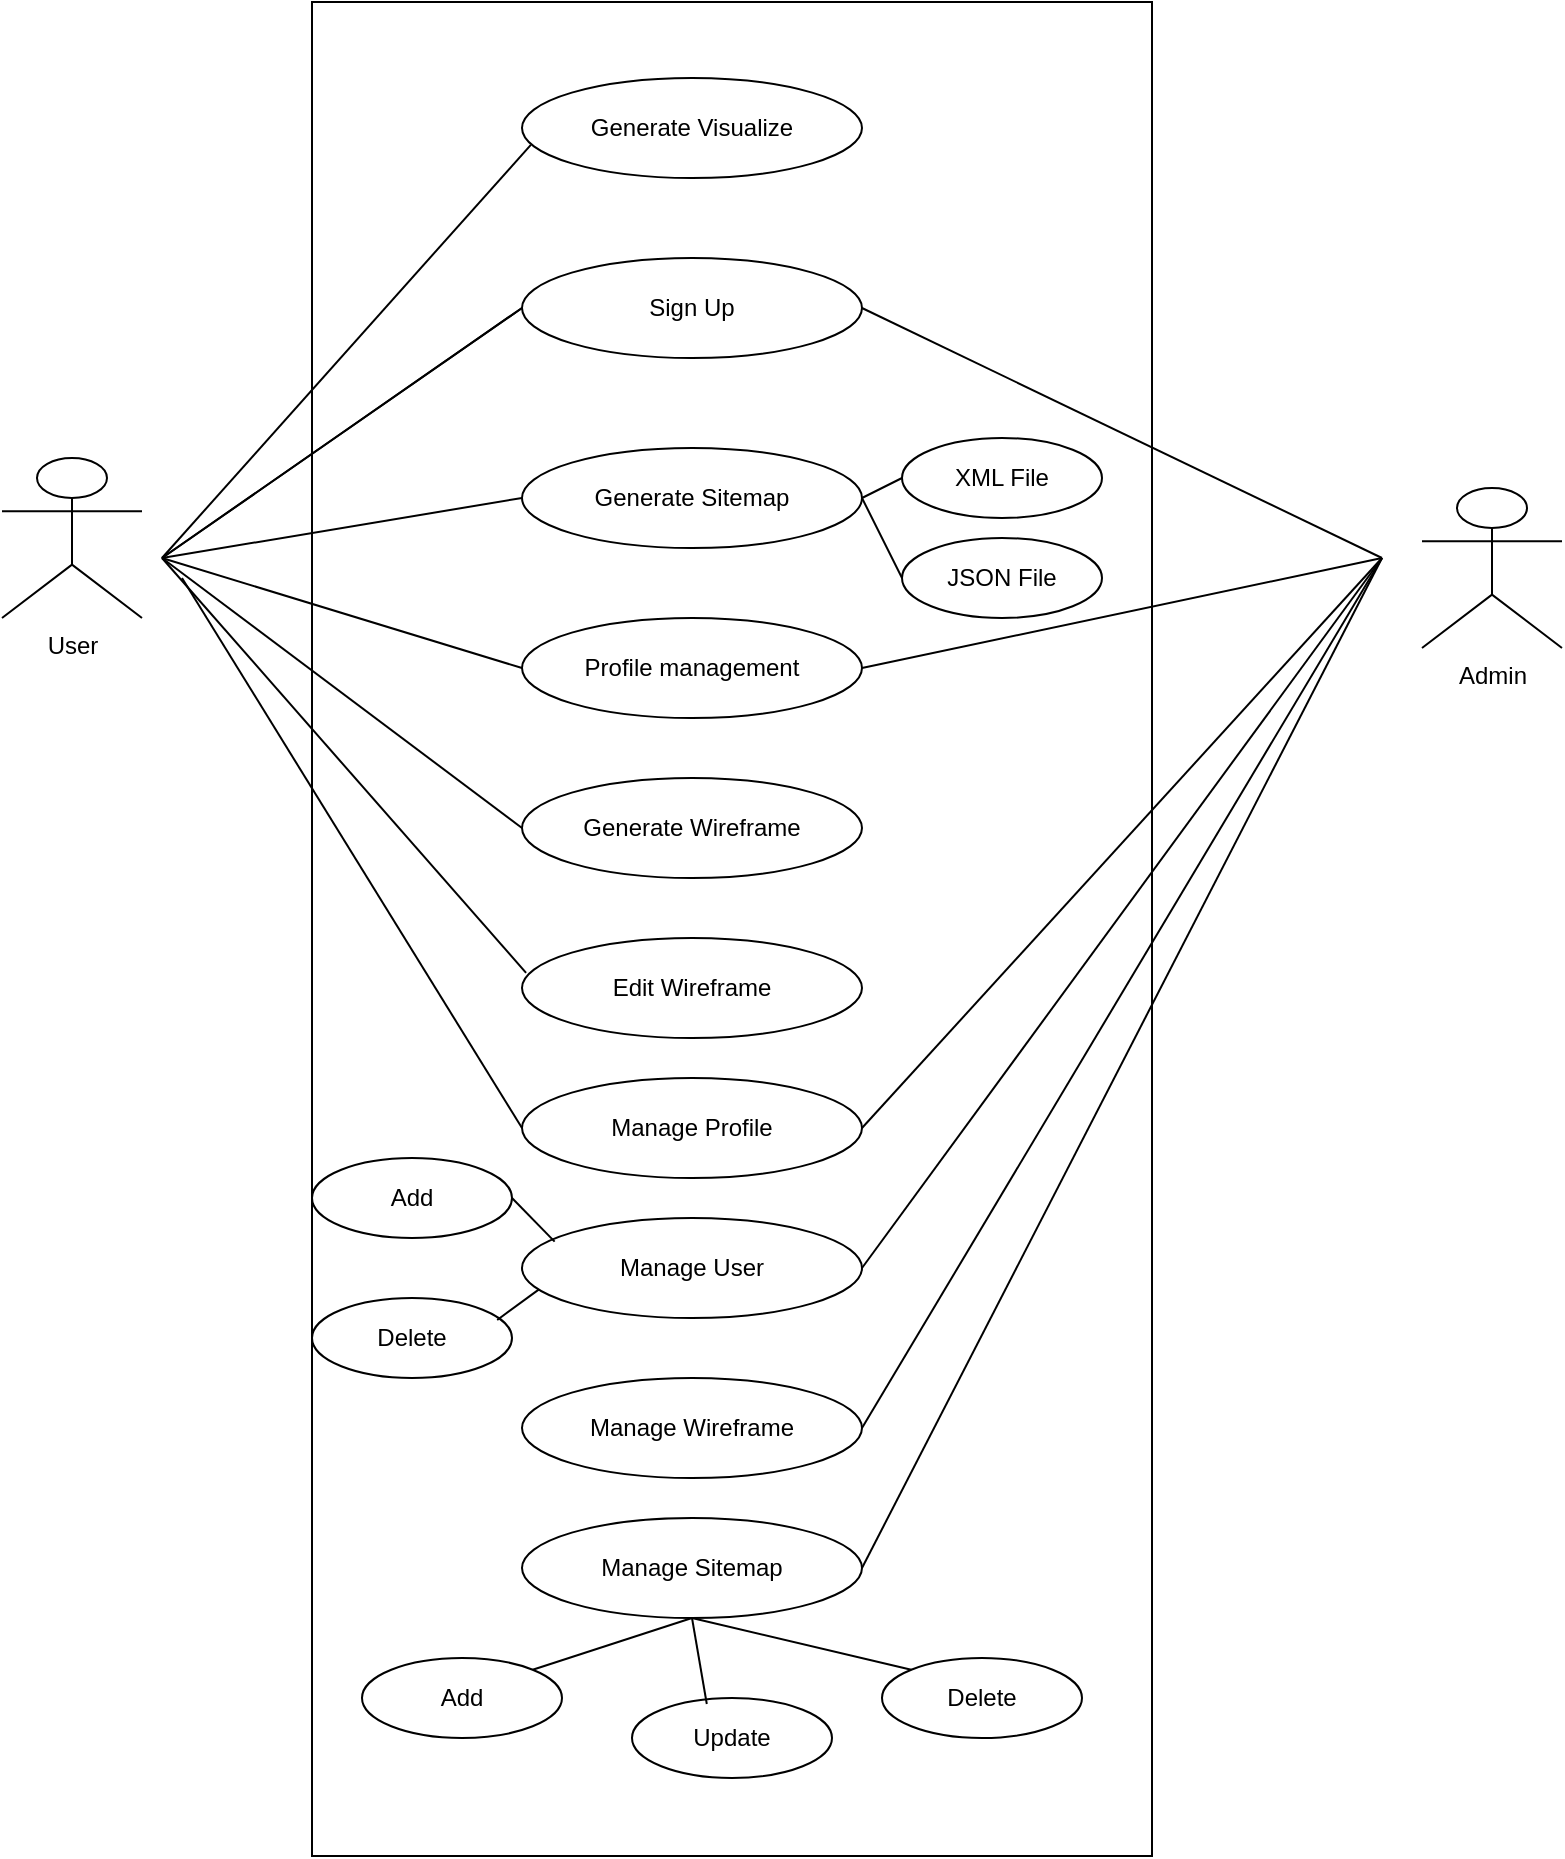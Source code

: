 <mxfile version="23.1.6" type="github">
  <diagram name="Page-1" id="3bf9l7X1eIORgtncd7hq">
    <mxGraphModel dx="1050" dy="603" grid="1" gridSize="10" guides="1" tooltips="1" connect="1" arrows="1" fold="1" page="1" pageScale="1" pageWidth="850" pageHeight="1100" math="0" shadow="0">
      <root>
        <mxCell id="0" />
        <mxCell id="1" parent="0" />
        <mxCell id="Alab3CcUGqRtzcivUk8b-47" value="" style="rounded=0;whiteSpace=wrap;html=1;" parent="1" vertex="1">
          <mxGeometry x="215" y="192" width="420" height="927" as="geometry" />
        </mxCell>
        <mxCell id="Alab3CcUGqRtzcivUk8b-1" value="User" style="shape=umlActor;verticalLabelPosition=bottom;verticalAlign=top;html=1;outlineConnect=0;" parent="1" vertex="1">
          <mxGeometry x="60" y="420" width="70" height="80" as="geometry" />
        </mxCell>
        <mxCell id="Alab3CcUGqRtzcivUk8b-4" value="Generate Visualize" style="ellipse;whiteSpace=wrap;html=1;" parent="1" vertex="1">
          <mxGeometry x="320" y="230" width="170" height="50" as="geometry" />
        </mxCell>
        <mxCell id="Alab3CcUGqRtzcivUk8b-38" value="Sign Up" style="ellipse;whiteSpace=wrap;html=1;" parent="1" vertex="1">
          <mxGeometry x="320" y="320" width="170" height="50" as="geometry" />
        </mxCell>
        <mxCell id="Alab3CcUGqRtzcivUk8b-41" value="Generate Sitemap" style="ellipse;whiteSpace=wrap;html=1;" parent="1" vertex="1">
          <mxGeometry x="320" y="415" width="170" height="50" as="geometry" />
        </mxCell>
        <mxCell id="Alab3CcUGqRtzcivUk8b-42" value="Profile management" style="ellipse;whiteSpace=wrap;html=1;" parent="1" vertex="1">
          <mxGeometry x="320" y="500" width="170" height="50" as="geometry" />
        </mxCell>
        <mxCell id="Alab3CcUGqRtzcivUk8b-43" value="Generate Wireframe" style="ellipse;whiteSpace=wrap;html=1;" parent="1" vertex="1">
          <mxGeometry x="320" y="580" width="170" height="50" as="geometry" />
        </mxCell>
        <mxCell id="Alab3CcUGqRtzcivUk8b-44" value="Edit Wireframe" style="ellipse;whiteSpace=wrap;html=1;" parent="1" vertex="1">
          <mxGeometry x="320" y="660" width="170" height="50" as="geometry" />
        </mxCell>
        <mxCell id="Alab3CcUGqRtzcivUk8b-45" value="Manage Profile" style="ellipse;whiteSpace=wrap;html=1;" parent="1" vertex="1">
          <mxGeometry x="320" y="730" width="170" height="50" as="geometry" />
        </mxCell>
        <mxCell id="Alab3CcUGqRtzcivUk8b-46" value="Admin" style="shape=umlActor;verticalLabelPosition=bottom;verticalAlign=top;html=1;outlineConnect=0;" parent="1" vertex="1">
          <mxGeometry x="770" y="435" width="70" height="80" as="geometry" />
        </mxCell>
        <mxCell id="Alab3CcUGqRtzcivUk8b-48" value="" style="endArrow=none;html=1;rounded=0;entryX=0;entryY=0.5;entryDx=0;entryDy=0;" parent="1" target="Alab3CcUGqRtzcivUk8b-38" edge="1">
          <mxGeometry width="50" height="50" relative="1" as="geometry">
            <mxPoint x="140" y="470" as="sourcePoint" />
            <mxPoint x="270" y="390" as="targetPoint" />
          </mxGeometry>
        </mxCell>
        <mxCell id="Alab3CcUGqRtzcivUk8b-49" value="" style="endArrow=none;html=1;rounded=0;entryX=0;entryY=0.5;entryDx=0;entryDy=0;" parent="1" edge="1">
          <mxGeometry width="50" height="50" relative="1" as="geometry">
            <mxPoint x="140" y="470" as="sourcePoint" />
            <mxPoint x="320" y="345" as="targetPoint" />
          </mxGeometry>
        </mxCell>
        <mxCell id="Alab3CcUGqRtzcivUk8b-51" value="Manage User" style="ellipse;whiteSpace=wrap;html=1;" parent="1" vertex="1">
          <mxGeometry x="320" y="800" width="170" height="50" as="geometry" />
        </mxCell>
        <mxCell id="Alab3CcUGqRtzcivUk8b-52" value="Manage Sitemap" style="ellipse;whiteSpace=wrap;html=1;" parent="1" vertex="1">
          <mxGeometry x="320" y="950" width="170" height="50" as="geometry" />
        </mxCell>
        <mxCell id="Alab3CcUGqRtzcivUk8b-53" value="Add" style="ellipse;whiteSpace=wrap;html=1;" parent="1" vertex="1">
          <mxGeometry x="240" y="1020" width="100" height="40" as="geometry" />
        </mxCell>
        <mxCell id="Alab3CcUGqRtzcivUk8b-54" value="Update" style="ellipse;whiteSpace=wrap;html=1;" parent="1" vertex="1">
          <mxGeometry x="375" y="1040" width="100" height="40" as="geometry" />
        </mxCell>
        <mxCell id="Alab3CcUGqRtzcivUk8b-55" value="Delete" style="ellipse;whiteSpace=wrap;html=1;" parent="1" vertex="1">
          <mxGeometry x="500" y="1020" width="100" height="40" as="geometry" />
        </mxCell>
        <mxCell id="Alab3CcUGqRtzcivUk8b-60" value="XML File" style="ellipse;whiteSpace=wrap;html=1;" parent="1" vertex="1">
          <mxGeometry x="510" y="410" width="100" height="40" as="geometry" />
        </mxCell>
        <mxCell id="Alab3CcUGqRtzcivUk8b-61" value="JSON File" style="ellipse;whiteSpace=wrap;html=1;" parent="1" vertex="1">
          <mxGeometry x="510" y="460" width="100" height="40" as="geometry" />
        </mxCell>
        <mxCell id="Alab3CcUGqRtzcivUk8b-62" value="" style="endArrow=none;html=1;rounded=0;entryX=0;entryY=0.5;entryDx=0;entryDy=0;exitX=1;exitY=0.5;exitDx=0;exitDy=0;" parent="1" source="Alab3CcUGqRtzcivUk8b-41" target="Alab3CcUGqRtzcivUk8b-60" edge="1">
          <mxGeometry width="50" height="50" relative="1" as="geometry">
            <mxPoint x="400" y="690" as="sourcePoint" />
            <mxPoint x="450" y="640" as="targetPoint" />
          </mxGeometry>
        </mxCell>
        <mxCell id="Alab3CcUGqRtzcivUk8b-63" value="" style="endArrow=none;html=1;rounded=0;entryX=0;entryY=0.5;entryDx=0;entryDy=0;exitX=1;exitY=0.5;exitDx=0;exitDy=0;" parent="1" source="Alab3CcUGqRtzcivUk8b-41" target="Alab3CcUGqRtzcivUk8b-61" edge="1">
          <mxGeometry width="50" height="50" relative="1" as="geometry">
            <mxPoint x="500" y="485" as="sourcePoint" />
            <mxPoint x="540" y="460" as="targetPoint" />
          </mxGeometry>
        </mxCell>
        <mxCell id="Alab3CcUGqRtzcivUk8b-64" value="" style="endArrow=none;html=1;rounded=0;entryX=0;entryY=0.5;entryDx=0;entryDy=0;" parent="1" target="Alab3CcUGqRtzcivUk8b-41" edge="1">
          <mxGeometry width="50" height="50" relative="1" as="geometry">
            <mxPoint x="140" y="470" as="sourcePoint" />
            <mxPoint x="330" y="425" as="targetPoint" />
          </mxGeometry>
        </mxCell>
        <mxCell id="Alab3CcUGqRtzcivUk8b-65" value="" style="endArrow=none;html=1;rounded=0;entryX=0;entryY=0.5;entryDx=0;entryDy=0;" parent="1" target="Alab3CcUGqRtzcivUk8b-42" edge="1">
          <mxGeometry width="50" height="50" relative="1" as="geometry">
            <mxPoint x="140" y="470" as="sourcePoint" />
            <mxPoint x="330" y="485" as="targetPoint" />
          </mxGeometry>
        </mxCell>
        <mxCell id="Alab3CcUGqRtzcivUk8b-67" value="" style="endArrow=none;html=1;rounded=0;entryX=1;entryY=0.5;entryDx=0;entryDy=0;" parent="1" target="Alab3CcUGqRtzcivUk8b-38" edge="1">
          <mxGeometry width="50" height="50" relative="1" as="geometry">
            <mxPoint x="750" y="470" as="sourcePoint" />
            <mxPoint x="450" y="420" as="targetPoint" />
            <Array as="points" />
          </mxGeometry>
        </mxCell>
        <mxCell id="Alab3CcUGqRtzcivUk8b-71" value="" style="endArrow=none;html=1;rounded=0;exitX=1;exitY=0.5;exitDx=0;exitDy=0;" parent="1" source="Alab3CcUGqRtzcivUk8b-42" edge="1">
          <mxGeometry width="50" height="50" relative="1" as="geometry">
            <mxPoint x="650" y="570" as="sourcePoint" />
            <mxPoint x="750" y="470" as="targetPoint" />
          </mxGeometry>
        </mxCell>
        <mxCell id="wiEiXu-M8Fqy1s9YtAcA-3" value="" style="endArrow=none;html=1;rounded=0;entryX=0.026;entryY=0.668;entryDx=0;entryDy=0;entryPerimeter=0;" edge="1" parent="1" target="Alab3CcUGqRtzcivUk8b-4">
          <mxGeometry width="50" height="50" relative="1" as="geometry">
            <mxPoint x="140" y="470" as="sourcePoint" />
            <mxPoint x="330" y="285" as="targetPoint" />
          </mxGeometry>
        </mxCell>
        <mxCell id="wiEiXu-M8Fqy1s9YtAcA-8" value="" style="endArrow=none;html=1;rounded=0;entryX=0;entryY=0.5;entryDx=0;entryDy=0;" edge="1" parent="1" target="Alab3CcUGqRtzcivUk8b-43">
          <mxGeometry width="50" height="50" relative="1" as="geometry">
            <mxPoint x="140" y="470" as="sourcePoint" />
            <mxPoint x="330" y="535" as="targetPoint" />
          </mxGeometry>
        </mxCell>
        <mxCell id="wiEiXu-M8Fqy1s9YtAcA-9" value="" style="endArrow=none;html=1;rounded=0;entryX=0.012;entryY=0.348;entryDx=0;entryDy=0;entryPerimeter=0;" edge="1" parent="1" target="Alab3CcUGqRtzcivUk8b-44">
          <mxGeometry width="50" height="50" relative="1" as="geometry">
            <mxPoint x="140" y="470" as="sourcePoint" />
            <mxPoint x="330" y="615" as="targetPoint" />
          </mxGeometry>
        </mxCell>
        <mxCell id="wiEiXu-M8Fqy1s9YtAcA-10" value="" style="endArrow=none;html=1;rounded=0;exitX=1;exitY=0.5;exitDx=0;exitDy=0;" edge="1" parent="1" source="Alab3CcUGqRtzcivUk8b-45">
          <mxGeometry width="50" height="50" relative="1" as="geometry">
            <mxPoint x="500" y="535" as="sourcePoint" />
            <mxPoint x="750" y="470" as="targetPoint" />
          </mxGeometry>
        </mxCell>
        <mxCell id="wiEiXu-M8Fqy1s9YtAcA-11" value="" style="endArrow=none;html=1;rounded=0;entryX=0;entryY=0.5;entryDx=0;entryDy=0;" edge="1" parent="1" target="Alab3CcUGqRtzcivUk8b-45">
          <mxGeometry width="50" height="50" relative="1" as="geometry">
            <mxPoint x="150" y="480" as="sourcePoint" />
            <mxPoint x="332" y="687" as="targetPoint" />
          </mxGeometry>
        </mxCell>
        <mxCell id="wiEiXu-M8Fqy1s9YtAcA-12" value="" style="endArrow=none;html=1;rounded=0;exitX=1;exitY=0.5;exitDx=0;exitDy=0;" edge="1" parent="1" source="Alab3CcUGqRtzcivUk8b-51">
          <mxGeometry width="50" height="50" relative="1" as="geometry">
            <mxPoint x="500" y="765" as="sourcePoint" />
            <mxPoint x="750" y="470" as="targetPoint" />
          </mxGeometry>
        </mxCell>
        <mxCell id="wiEiXu-M8Fqy1s9YtAcA-13" value="Add" style="ellipse;whiteSpace=wrap;html=1;" vertex="1" parent="1">
          <mxGeometry x="215" y="770" width="100" height="40" as="geometry" />
        </mxCell>
        <mxCell id="wiEiXu-M8Fqy1s9YtAcA-14" value="Delete" style="ellipse;whiteSpace=wrap;html=1;" vertex="1" parent="1">
          <mxGeometry x="215" y="840" width="100" height="40" as="geometry" />
        </mxCell>
        <mxCell id="wiEiXu-M8Fqy1s9YtAcA-15" value="" style="endArrow=none;html=1;rounded=0;entryX=0.096;entryY=0.236;entryDx=0;entryDy=0;entryPerimeter=0;exitX=1;exitY=0.5;exitDx=0;exitDy=0;" edge="1" parent="1" source="wiEiXu-M8Fqy1s9YtAcA-13" target="Alab3CcUGqRtzcivUk8b-51">
          <mxGeometry width="50" height="50" relative="1" as="geometry">
            <mxPoint x="160" y="490" as="sourcePoint" />
            <mxPoint x="330" y="765" as="targetPoint" />
          </mxGeometry>
        </mxCell>
        <mxCell id="wiEiXu-M8Fqy1s9YtAcA-19" value="Manage Wireframe" style="ellipse;whiteSpace=wrap;html=1;" vertex="1" parent="1">
          <mxGeometry x="320" y="880" width="170" height="50" as="geometry" />
        </mxCell>
        <mxCell id="wiEiXu-M8Fqy1s9YtAcA-20" value="" style="endArrow=none;html=1;rounded=0;entryX=0.049;entryY=0.716;entryDx=0;entryDy=0;entryPerimeter=0;exitX=0.926;exitY=0.275;exitDx=0;exitDy=0;exitPerimeter=0;" edge="1" parent="1" source="wiEiXu-M8Fqy1s9YtAcA-14" target="Alab3CcUGqRtzcivUk8b-51">
          <mxGeometry width="50" height="50" relative="1" as="geometry">
            <mxPoint x="325" y="800" as="sourcePoint" />
            <mxPoint x="346" y="822" as="targetPoint" />
          </mxGeometry>
        </mxCell>
        <mxCell id="wiEiXu-M8Fqy1s9YtAcA-22" value="" style="endArrow=none;html=1;rounded=0;entryX=0.5;entryY=1;entryDx=0;entryDy=0;exitX=1;exitY=0;exitDx=0;exitDy=0;" edge="1" parent="1" source="Alab3CcUGqRtzcivUk8b-53" target="Alab3CcUGqRtzcivUk8b-52">
          <mxGeometry width="50" height="50" relative="1" as="geometry">
            <mxPoint x="318" y="861" as="sourcePoint" />
            <mxPoint x="338" y="846" as="targetPoint" />
          </mxGeometry>
        </mxCell>
        <mxCell id="wiEiXu-M8Fqy1s9YtAcA-23" value="" style="endArrow=none;html=1;rounded=0;entryX=0.5;entryY=1;entryDx=0;entryDy=0;exitX=0;exitY=0;exitDx=0;exitDy=0;" edge="1" parent="1" source="Alab3CcUGqRtzcivUk8b-55" target="Alab3CcUGqRtzcivUk8b-52">
          <mxGeometry width="50" height="50" relative="1" as="geometry">
            <mxPoint x="335" y="1036" as="sourcePoint" />
            <mxPoint x="415" y="1010" as="targetPoint" />
          </mxGeometry>
        </mxCell>
        <mxCell id="wiEiXu-M8Fqy1s9YtAcA-24" value="" style="endArrow=none;html=1;rounded=0;entryX=0.5;entryY=1;entryDx=0;entryDy=0;exitX=0.374;exitY=0.075;exitDx=0;exitDy=0;exitPerimeter=0;" edge="1" parent="1" source="Alab3CcUGqRtzcivUk8b-54" target="Alab3CcUGqRtzcivUk8b-52">
          <mxGeometry width="50" height="50" relative="1" as="geometry">
            <mxPoint x="525" y="1036" as="sourcePoint" />
            <mxPoint x="415" y="1010" as="targetPoint" />
          </mxGeometry>
        </mxCell>
        <mxCell id="wiEiXu-M8Fqy1s9YtAcA-25" value="" style="endArrow=none;html=1;rounded=0;exitX=1;exitY=0.5;exitDx=0;exitDy=0;" edge="1" parent="1" source="wiEiXu-M8Fqy1s9YtAcA-19">
          <mxGeometry width="50" height="50" relative="1" as="geometry">
            <mxPoint x="500" y="835" as="sourcePoint" />
            <mxPoint x="750" y="470" as="targetPoint" />
          </mxGeometry>
        </mxCell>
        <mxCell id="wiEiXu-M8Fqy1s9YtAcA-26" value="" style="endArrow=none;html=1;rounded=0;exitX=1;exitY=0.5;exitDx=0;exitDy=0;" edge="1" parent="1" source="Alab3CcUGqRtzcivUk8b-52">
          <mxGeometry width="50" height="50" relative="1" as="geometry">
            <mxPoint x="500" y="915" as="sourcePoint" />
            <mxPoint x="750" y="470" as="targetPoint" />
          </mxGeometry>
        </mxCell>
      </root>
    </mxGraphModel>
  </diagram>
</mxfile>
